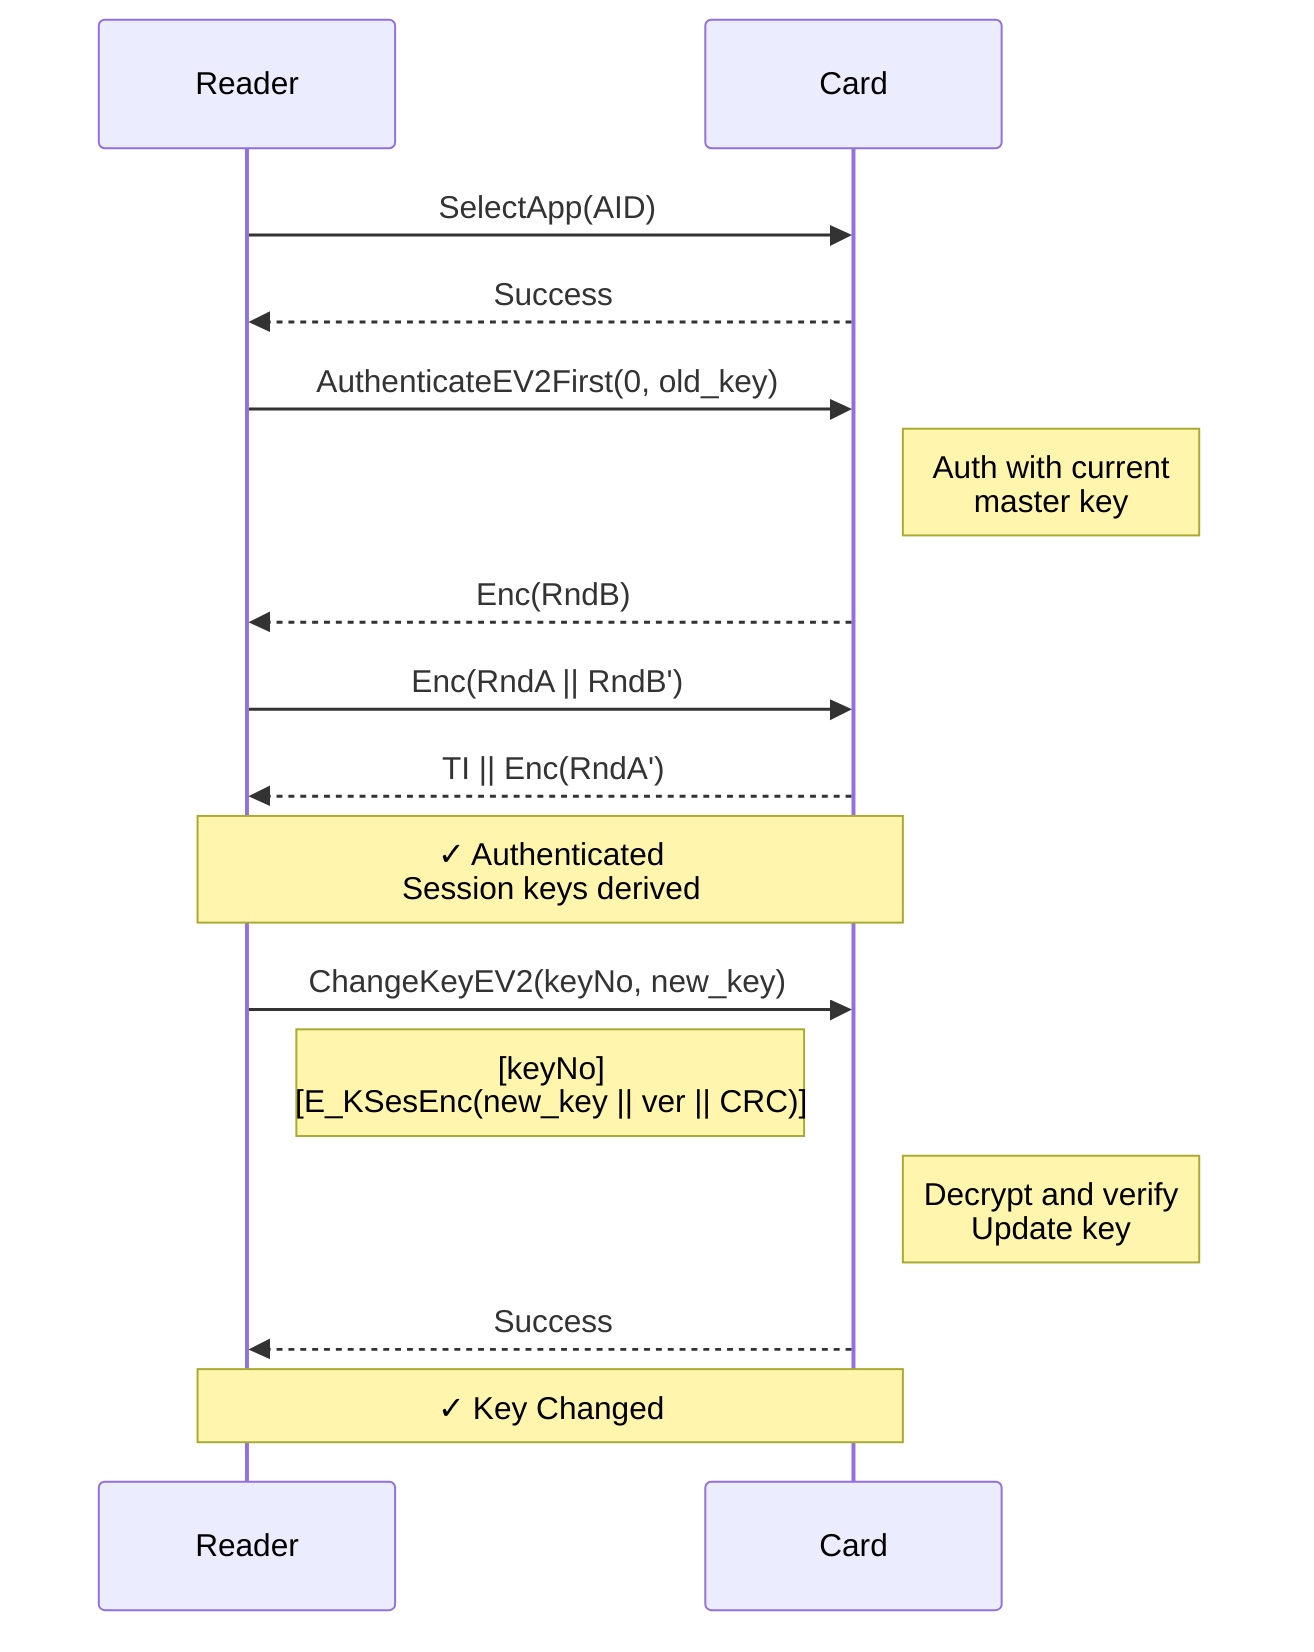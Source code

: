 sequenceDiagram
    participant Reader
    participant Card

    Reader->>Card: SelectApp(AID)
    Card-->>Reader: Success

    Reader->>Card: AuthenticateEV2First(0, old_key)
    Note right of Card: Auth with current<br/>master key
    Card-->>Reader: Enc(RndB)
    Reader->>Card: Enc(RndA || RndB')
    Card-->>Reader: TI || Enc(RndA')
    Note over Reader,Card: ✓ Authenticated<br/>Session keys derived

    Reader->>Card: ChangeKeyEV2(keyNo, new_key)
    Note right of Reader: [keyNo]<br/>[E_KSesEnc(new_key || ver || CRC)]
    Note right of Card: Decrypt and verify<br/>Update key
    Card-->>Reader: Success

    Note over Reader,Card: ✓ Key Changed